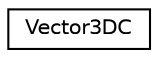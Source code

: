 digraph "Graphical Class Hierarchy"
{
  edge [fontname="Helvetica",fontsize="10",labelfontname="Helvetica",labelfontsize="10"];
  node [fontname="Helvetica",fontsize="10",shape=record];
  rankdir="LR";
  Node1 [label="Vector3DC",height=0.2,width=0.4,color="black", fillcolor="white", style="filled",URL="$class_vector3_d_c.html"];
}

